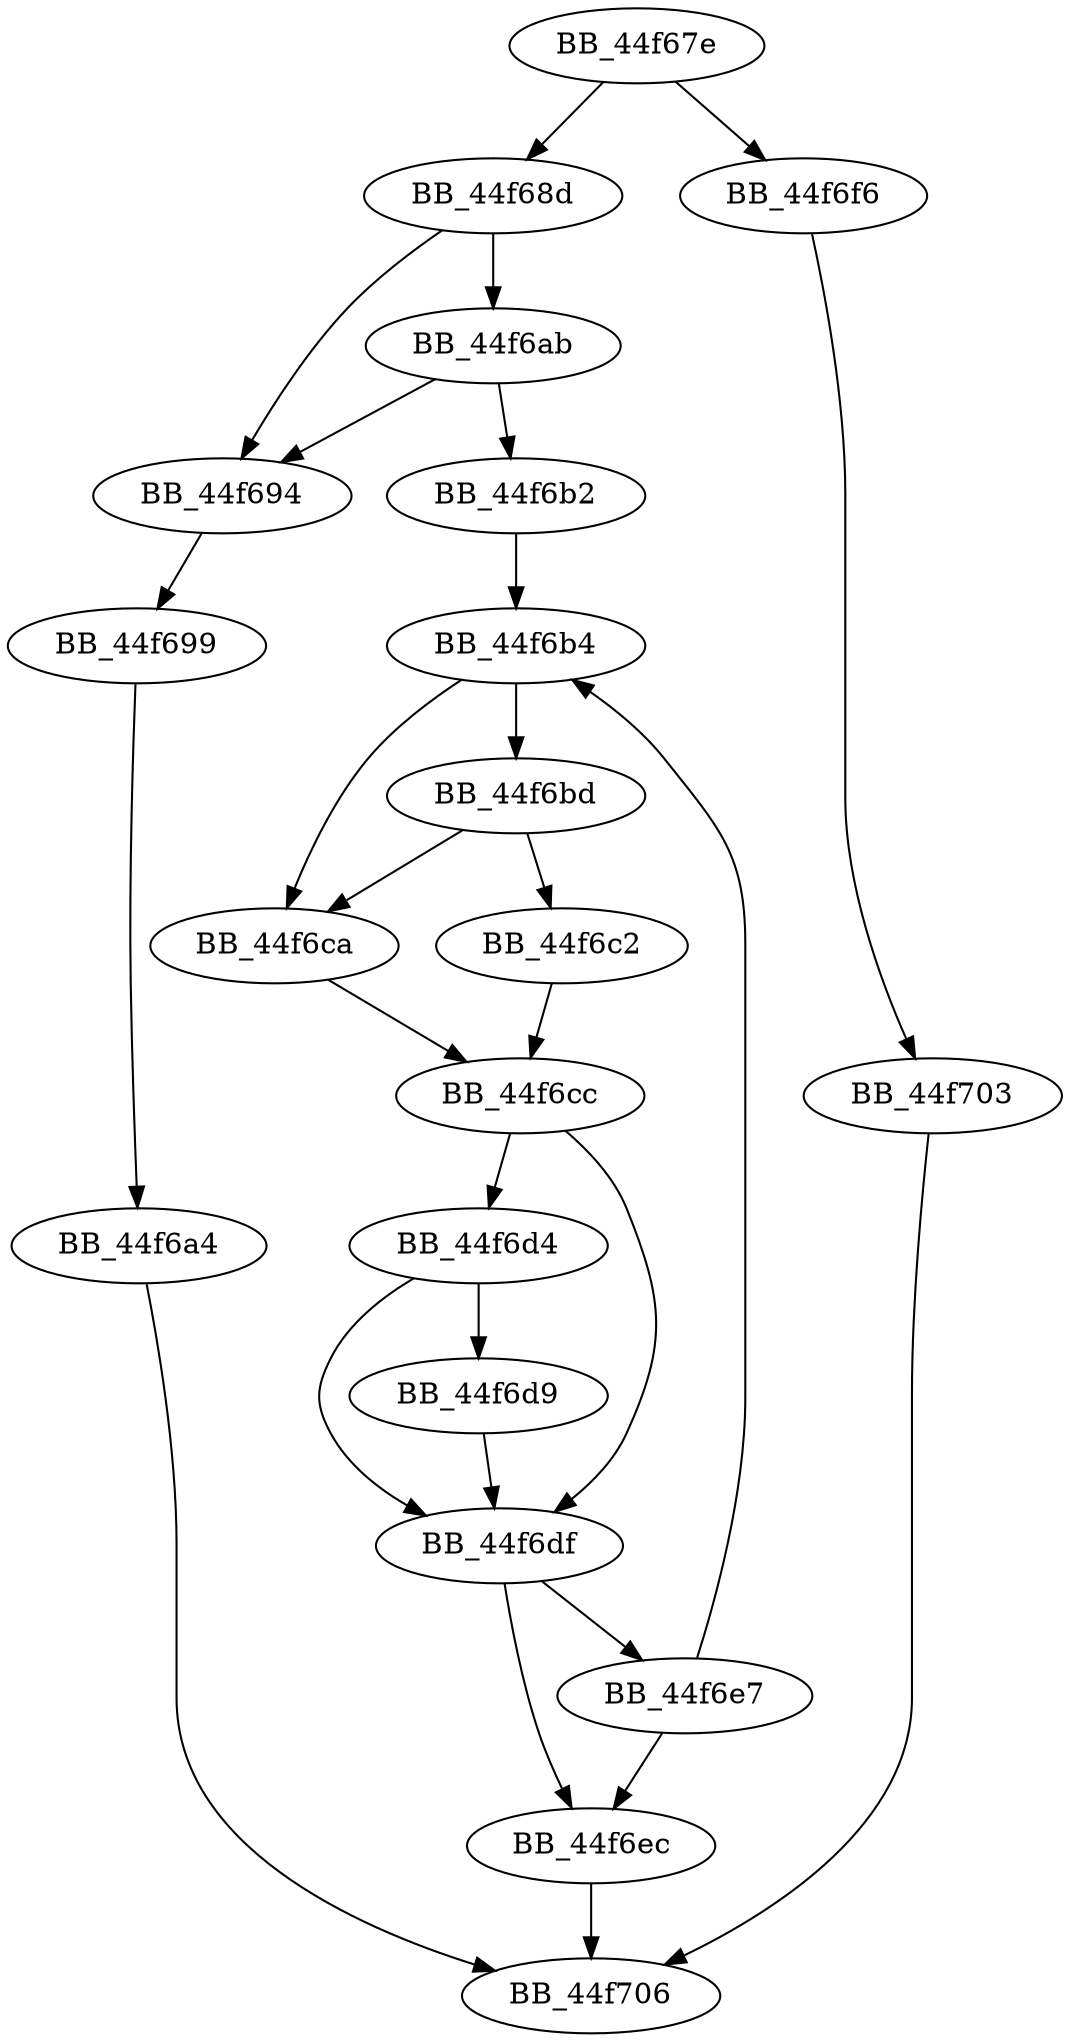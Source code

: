 DiGraph sub_44F67E{
BB_44f67e->BB_44f68d
BB_44f67e->BB_44f6f6
BB_44f68d->BB_44f694
BB_44f68d->BB_44f6ab
BB_44f694->BB_44f699
BB_44f699->BB_44f6a4
BB_44f6a4->BB_44f706
BB_44f6ab->BB_44f694
BB_44f6ab->BB_44f6b2
BB_44f6b2->BB_44f6b4
BB_44f6b4->BB_44f6bd
BB_44f6b4->BB_44f6ca
BB_44f6bd->BB_44f6c2
BB_44f6bd->BB_44f6ca
BB_44f6c2->BB_44f6cc
BB_44f6ca->BB_44f6cc
BB_44f6cc->BB_44f6d4
BB_44f6cc->BB_44f6df
BB_44f6d4->BB_44f6d9
BB_44f6d4->BB_44f6df
BB_44f6d9->BB_44f6df
BB_44f6df->BB_44f6e7
BB_44f6df->BB_44f6ec
BB_44f6e7->BB_44f6b4
BB_44f6e7->BB_44f6ec
BB_44f6ec->BB_44f706
BB_44f6f6->BB_44f703
BB_44f703->BB_44f706
}
